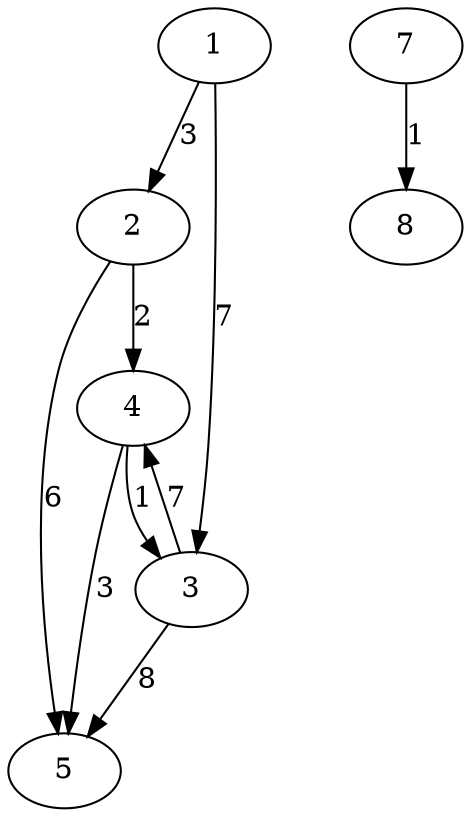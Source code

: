 digraph G {
1->2[label="3"];
1->3[label="7"];
2->4[label="2"];
2->5[label="6"];
3->5[label="8"];
3->4[label="7"];
4->5[label="3"];
4->3[label="1"];
7->8[label="1"];
}
